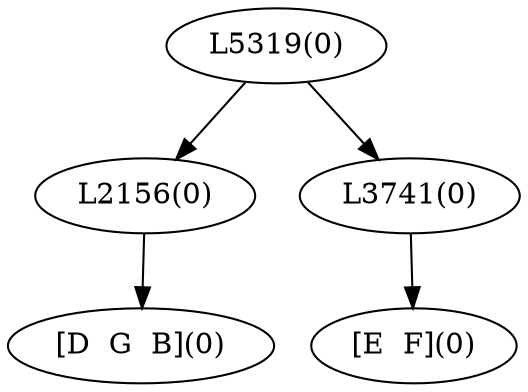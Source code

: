 digraph sample{
"L2156(0)"->"[D  G  B](0)"
"L3741(0)"->"[E  F](0)"
"L5319(0)"->"L2156(0)"
"L5319(0)"->"L3741(0)"
{rank = min; "L5319(0)"}
{rank = same; "L2156(0)"; "L3741(0)";}
{rank = max; "[D  G  B](0)"; "[E  F](0)";}
}